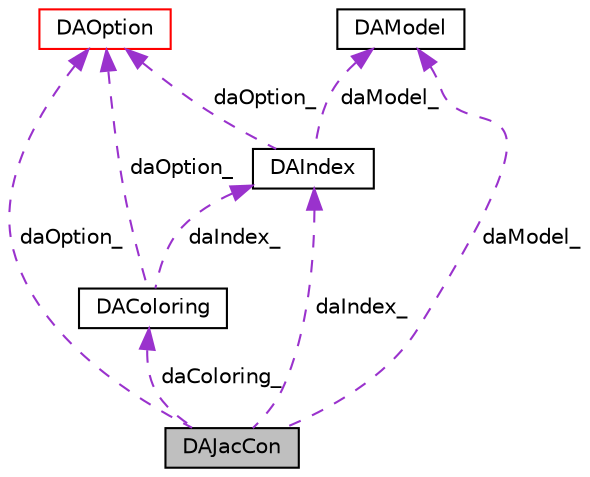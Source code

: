 digraph "DAJacCon"
{
  bgcolor="transparent";
  edge [fontname="Helvetica",fontsize="10",labelfontname="Helvetica",labelfontsize="10"];
  node [fontname="Helvetica",fontsize="10",shape=record];
  Node4 [label="DAJacCon",height=0.2,width=0.4,color="black", fillcolor="grey75", style="filled", fontcolor="black"];
  Node5 -> Node4 [dir="back",color="darkorchid3",fontsize="10",style="dashed",label=" daIndex_" ,fontname="Helvetica"];
  Node5 [label="DAIndex",height=0.2,width=0.4,color="black",URL="$classFoam_1_1DAIndex.html"];
  Node6 -> Node5 [dir="back",color="darkorchid3",fontsize="10",style="dashed",label=" daOption_" ,fontname="Helvetica"];
  Node6 [label="DAOption",height=0.2,width=0.4,color="red",URL="$classFoam_1_1DAOption.html"];
  Node8 -> Node5 [dir="back",color="darkorchid3",fontsize="10",style="dashed",label=" daModel_" ,fontname="Helvetica"];
  Node8 [label="DAModel",height=0.2,width=0.4,color="black",URL="$classFoam_1_1DAModel.html"];
  Node9 -> Node4 [dir="back",color="darkorchid3",fontsize="10",style="dashed",label=" daColoring_" ,fontname="Helvetica"];
  Node9 [label="DAColoring",height=0.2,width=0.4,color="black",URL="$classFoam_1_1DAColoring.html"];
  Node5 -> Node9 [dir="back",color="darkorchid3",fontsize="10",style="dashed",label=" daIndex_" ,fontname="Helvetica"];
  Node6 -> Node9 [dir="back",color="darkorchid3",fontsize="10",style="dashed",label=" daOption_" ,fontname="Helvetica"];
  Node6 -> Node4 [dir="back",color="darkorchid3",fontsize="10",style="dashed",label=" daOption_" ,fontname="Helvetica"];
  Node8 -> Node4 [dir="back",color="darkorchid3",fontsize="10",style="dashed",label=" daModel_" ,fontname="Helvetica"];
}
